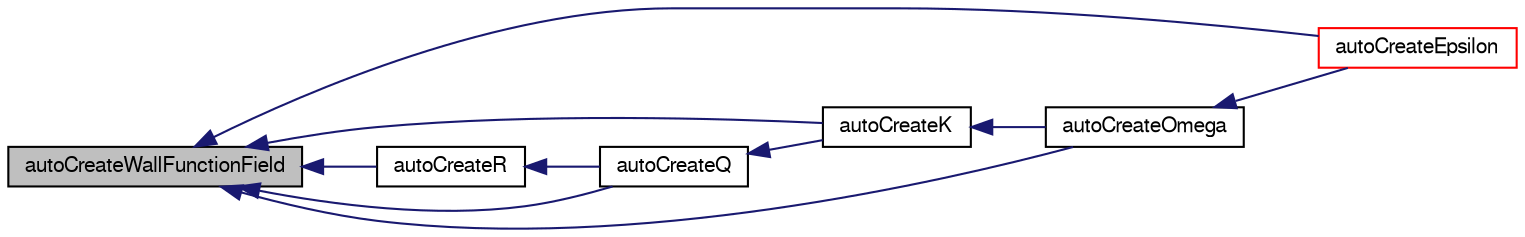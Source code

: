 digraph "autoCreateWallFunctionField"
{
  bgcolor="transparent";
  edge [fontname="FreeSans",fontsize="10",labelfontname="FreeSans",labelfontsize="10"];
  node [fontname="FreeSans",fontsize="10",shape=record];
  rankdir="LR";
  Node217 [label="autoCreateWallFunctionField",height=0.2,width=0.4,color="black", fillcolor="grey75", style="filled", fontcolor="black"];
  Node217 -> Node218 [dir="back",color="midnightblue",fontsize="10",style="solid",fontname="FreeSans"];
  Node218 [label="autoCreateEpsilon",height=0.2,width=0.4,color="red",URL="$a21173.html#a1d70af70cc911d478af55edc720a364e",tooltip="epsilon "];
  Node217 -> Node222 [dir="back",color="midnightblue",fontsize="10",style="solid",fontname="FreeSans"];
  Node222 [label="autoCreateK",height=0.2,width=0.4,color="black",URL="$a21173.html#a81b3db801e1873e929d6b4befee22cc5",tooltip="k "];
  Node222 -> Node223 [dir="back",color="midnightblue",fontsize="10",style="solid",fontname="FreeSans"];
  Node223 [label="autoCreateOmega",height=0.2,width=0.4,color="black",URL="$a21173.html#a350157157f1d781ae0621d4e55d4708c",tooltip="omega "];
  Node223 -> Node218 [dir="back",color="midnightblue",fontsize="10",style="solid",fontname="FreeSans"];
  Node217 -> Node223 [dir="back",color="midnightblue",fontsize="10",style="solid",fontname="FreeSans"];
  Node217 -> Node224 [dir="back",color="midnightblue",fontsize="10",style="solid",fontname="FreeSans"];
  Node224 [label="autoCreateQ",height=0.2,width=0.4,color="black",URL="$a21173.html#a1a685bfd1e29d67c53cc184ab75acf34",tooltip="Q. "];
  Node224 -> Node222 [dir="back",color="midnightblue",fontsize="10",style="solid",fontname="FreeSans"];
  Node217 -> Node225 [dir="back",color="midnightblue",fontsize="10",style="solid",fontname="FreeSans"];
  Node225 [label="autoCreateR",height=0.2,width=0.4,color="black",URL="$a21173.html#a28743cca6af3f508abe57fb80be0fa55",tooltip="R. "];
  Node225 -> Node224 [dir="back",color="midnightblue",fontsize="10",style="solid",fontname="FreeSans"];
}
